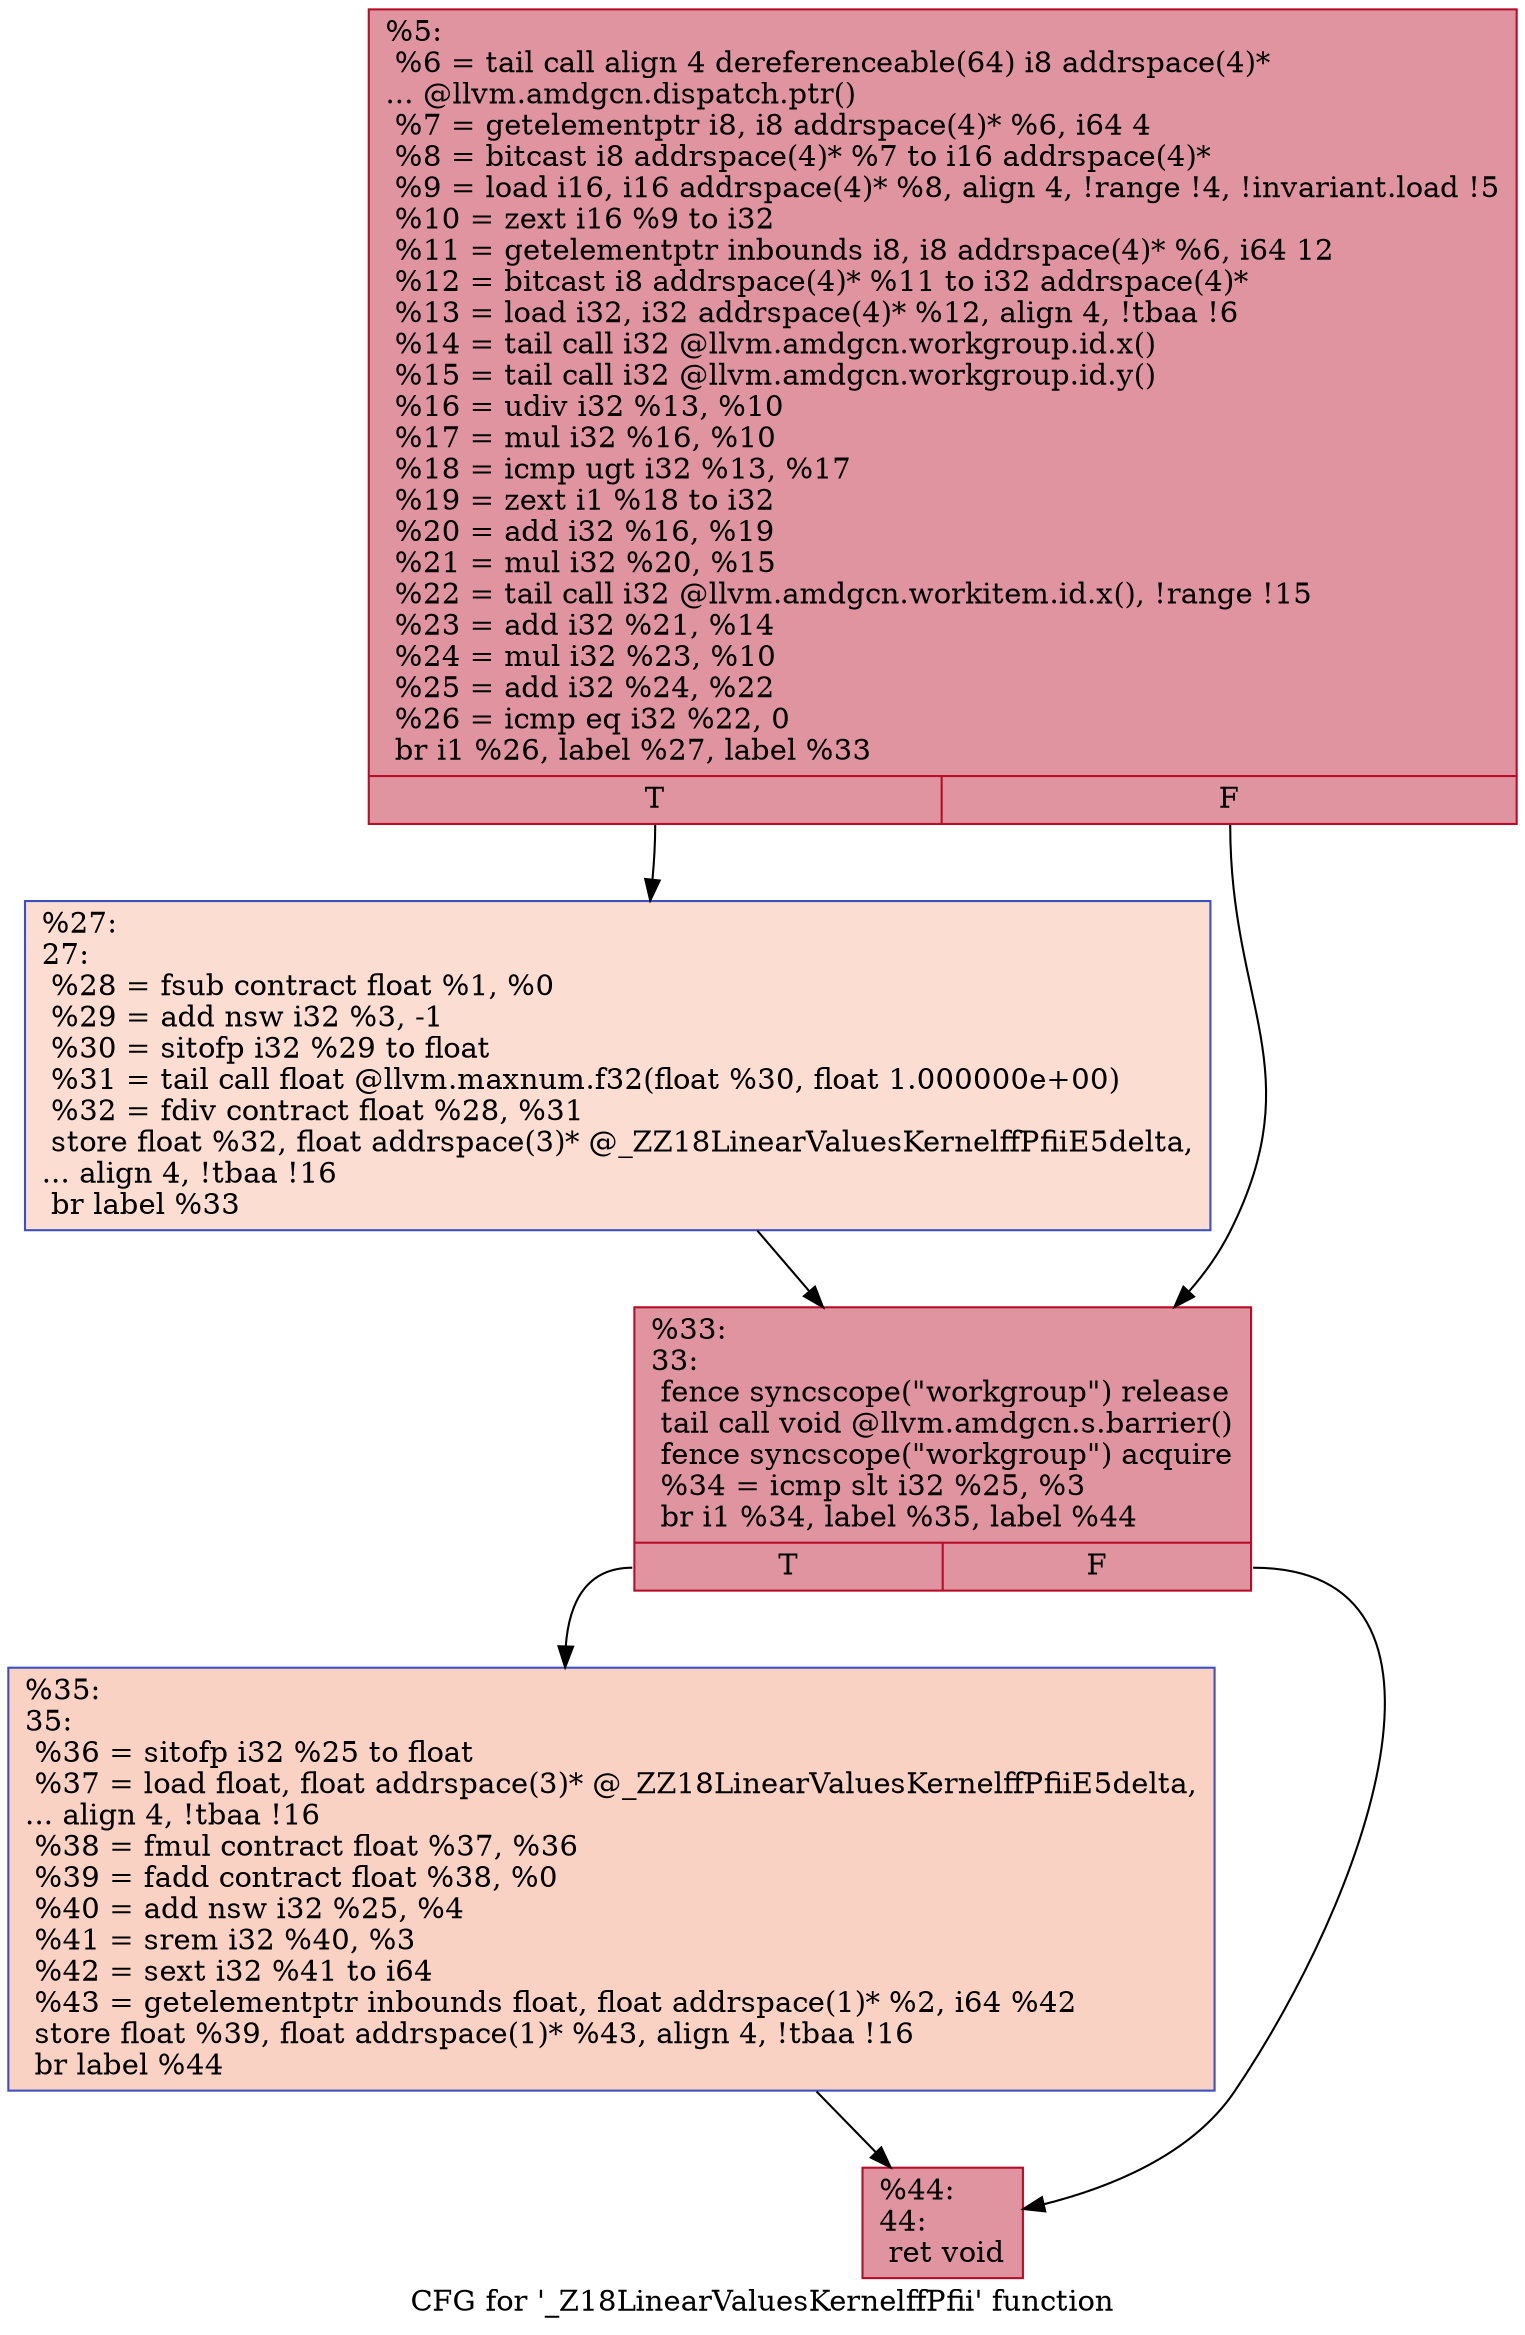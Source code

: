 digraph "CFG for '_Z18LinearValuesKernelffPfii' function" {
	label="CFG for '_Z18LinearValuesKernelffPfii' function";

	Node0x540fe40 [shape=record,color="#b70d28ff", style=filled, fillcolor="#b70d2870",label="{%5:\l  %6 = tail call align 4 dereferenceable(64) i8 addrspace(4)*\l... @llvm.amdgcn.dispatch.ptr()\l  %7 = getelementptr i8, i8 addrspace(4)* %6, i64 4\l  %8 = bitcast i8 addrspace(4)* %7 to i16 addrspace(4)*\l  %9 = load i16, i16 addrspace(4)* %8, align 4, !range !4, !invariant.load !5\l  %10 = zext i16 %9 to i32\l  %11 = getelementptr inbounds i8, i8 addrspace(4)* %6, i64 12\l  %12 = bitcast i8 addrspace(4)* %11 to i32 addrspace(4)*\l  %13 = load i32, i32 addrspace(4)* %12, align 4, !tbaa !6\l  %14 = tail call i32 @llvm.amdgcn.workgroup.id.x()\l  %15 = tail call i32 @llvm.amdgcn.workgroup.id.y()\l  %16 = udiv i32 %13, %10\l  %17 = mul i32 %16, %10\l  %18 = icmp ugt i32 %13, %17\l  %19 = zext i1 %18 to i32\l  %20 = add i32 %16, %19\l  %21 = mul i32 %20, %15\l  %22 = tail call i32 @llvm.amdgcn.workitem.id.x(), !range !15\l  %23 = add i32 %21, %14\l  %24 = mul i32 %23, %10\l  %25 = add i32 %24, %22\l  %26 = icmp eq i32 %22, 0\l  br i1 %26, label %27, label %33\l|{<s0>T|<s1>F}}"];
	Node0x540fe40:s0 -> Node0x5412650;
	Node0x540fe40:s1 -> Node0x54126e0;
	Node0x5412650 [shape=record,color="#3d50c3ff", style=filled, fillcolor="#f7b39670",label="{%27:\l27:                                               \l  %28 = fsub contract float %1, %0\l  %29 = add nsw i32 %3, -1\l  %30 = sitofp i32 %29 to float\l  %31 = tail call float @llvm.maxnum.f32(float %30, float 1.000000e+00)\l  %32 = fdiv contract float %28, %31\l  store float %32, float addrspace(3)* @_ZZ18LinearValuesKernelffPfiiE5delta,\l... align 4, !tbaa !16\l  br label %33\l}"];
	Node0x5412650 -> Node0x54126e0;
	Node0x54126e0 [shape=record,color="#b70d28ff", style=filled, fillcolor="#b70d2870",label="{%33:\l33:                                               \l  fence syncscope(\"workgroup\") release\l  tail call void @llvm.amdgcn.s.barrier()\l  fence syncscope(\"workgroup\") acquire\l  %34 = icmp slt i32 %25, %3\l  br i1 %34, label %35, label %44\l|{<s0>T|<s1>F}}"];
	Node0x54126e0:s0 -> Node0x5413d70;
	Node0x54126e0:s1 -> Node0x5413e00;
	Node0x5413d70 [shape=record,color="#3d50c3ff", style=filled, fillcolor="#f4987a70",label="{%35:\l35:                                               \l  %36 = sitofp i32 %25 to float\l  %37 = load float, float addrspace(3)* @_ZZ18LinearValuesKernelffPfiiE5delta,\l... align 4, !tbaa !16\l  %38 = fmul contract float %37, %36\l  %39 = fadd contract float %38, %0\l  %40 = add nsw i32 %25, %4\l  %41 = srem i32 %40, %3\l  %42 = sext i32 %41 to i64\l  %43 = getelementptr inbounds float, float addrspace(1)* %2, i64 %42\l  store float %39, float addrspace(1)* %43, align 4, !tbaa !16\l  br label %44\l}"];
	Node0x5413d70 -> Node0x5413e00;
	Node0x5413e00 [shape=record,color="#b70d28ff", style=filled, fillcolor="#b70d2870",label="{%44:\l44:                                               \l  ret void\l}"];
}
